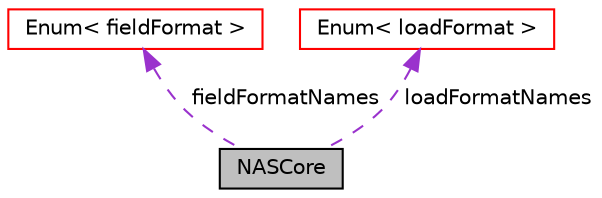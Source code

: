 digraph "NASCore"
{
  bgcolor="transparent";
  edge [fontname="Helvetica",fontsize="10",labelfontname="Helvetica",labelfontsize="10"];
  node [fontname="Helvetica",fontsize="10",shape=record];
  Node1 [label="NASCore",height=0.2,width=0.4,color="black", fillcolor="grey75", style="filled" fontcolor="black"];
  Node2 -> Node1 [dir="back",color="darkorchid3",fontsize="10",style="dashed",label=" fieldFormatNames" ,fontname="Helvetica"];
  Node2 [label="Enum\< fieldFormat \>",height=0.2,width=0.4,color="red",URL="$classFoam_1_1Enum.html"];
  Node3 -> Node1 [dir="back",color="darkorchid3",fontsize="10",style="dashed",label=" loadFormatNames" ,fontname="Helvetica"];
  Node3 [label="Enum\< loadFormat \>",height=0.2,width=0.4,color="red",URL="$classFoam_1_1Enum.html"];
}

